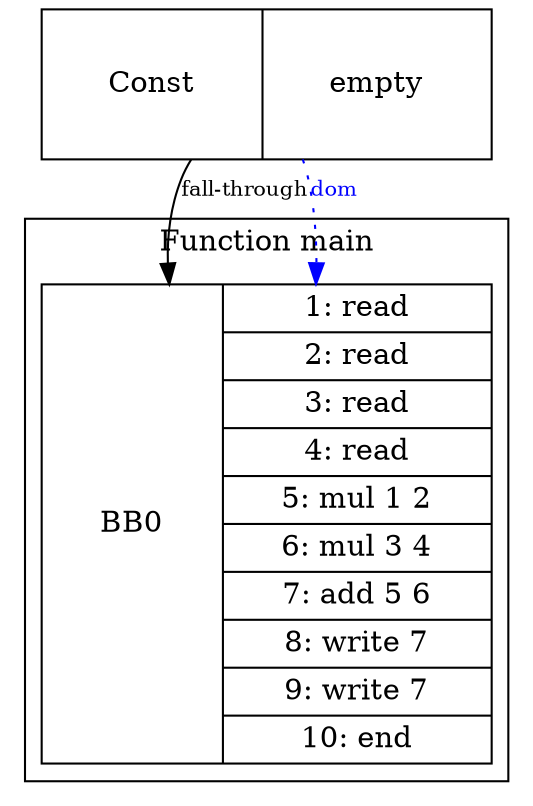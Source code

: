 digraph ir {
subgraph cluster_main {
	node [shape=record];
	label="Function main";
	rankdir=TB;
	ranksep=1.0;
	nodesep=0.5;

	BB0_main [width=3.0, height=1.0, label="BB0 | {1: read | 2: read | 3: read | 4: read | 5: mul 1 2 | 6: mul 3 4 | 7: add 5 6 | 8: write 7 | 9: write 7 | 10: end}"];
}
subgraph const_block {
	const_block [shape=record, width=3.0, height=1.0, label="Const | {empty}"];
	const_block -> BB0_main [label="fall-through", fontsize=10];
	const_block -> BB0_main [label="dom", color=blue, style=dotted, fontsize=10, fontcolor=blue];
}
}
